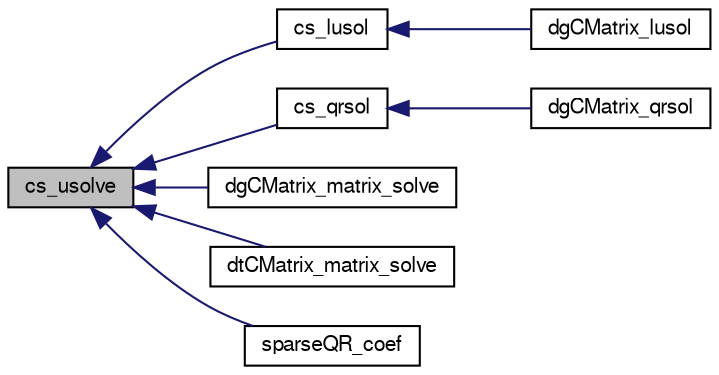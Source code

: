 digraph G
{
  edge [fontname="FreeSans",fontsize=10,labelfontname="FreeSans",labelfontsize=10];
  node [fontname="FreeSans",fontsize=10,shape=record];
  rankdir=LR;
  Node1 [label="cs_usolve",height=0.2,width=0.4,color="black", fillcolor="grey75", style="filled" fontcolor="black"];
  Node1 -> Node2 [dir=back,color="midnightblue",fontsize=10,style="solid",fontname="FreeSans"];
  Node2 [label="cs_lusol",height=0.2,width=0.4,color="black", fillcolor="white", style="filled",URL="$cs_8h.html#2ecf7b79f04b1f14554e67d3522b0ad4"];
  Node2 -> Node3 [dir=back,color="midnightblue",fontsize=10,style="solid",fontname="FreeSans"];
  Node3 [label="dgCMatrix_lusol",height=0.2,width=0.4,color="black", fillcolor="white", style="filled",URL="$dgCMatrix_8h.html#b39afc804422ac41e7e017dc4637a52a"];
  Node1 -> Node4 [dir=back,color="midnightblue",fontsize=10,style="solid",fontname="FreeSans"];
  Node4 [label="cs_qrsol",height=0.2,width=0.4,color="black", fillcolor="white", style="filled",URL="$cs_8h.html#f1cde25f7d702464291dd2a7e85b4770"];
  Node4 -> Node5 [dir=back,color="midnightblue",fontsize=10,style="solid",fontname="FreeSans"];
  Node5 [label="dgCMatrix_qrsol",height=0.2,width=0.4,color="black", fillcolor="white", style="filled",URL="$dgCMatrix_8h.html#5937063a2f86fc60d92f942eb9425b86"];
  Node1 -> Node6 [dir=back,color="midnightblue",fontsize=10,style="solid",fontname="FreeSans"];
  Node6 [label="dgCMatrix_matrix_solve",height=0.2,width=0.4,color="black", fillcolor="white", style="filled",URL="$dgCMatrix_8h.html#eae674c1f247043d2e34fe45d4239769"];
  Node1 -> Node7 [dir=back,color="midnightblue",fontsize=10,style="solid",fontname="FreeSans"];
  Node7 [label="dtCMatrix_matrix_solve",height=0.2,width=0.4,color="black", fillcolor="white", style="filled",URL="$dtCMatrix_8h.html#118c095d59c9a257885d3aec3aa59268"];
  Node1 -> Node8 [dir=back,color="midnightblue",fontsize=10,style="solid",fontname="FreeSans"];
  Node8 [label="sparseQR_coef",height=0.2,width=0.4,color="black", fillcolor="white", style="filled",URL="$sparseQR_8h.html#614549a94002c7e1407cde03a911e16a"];
}
